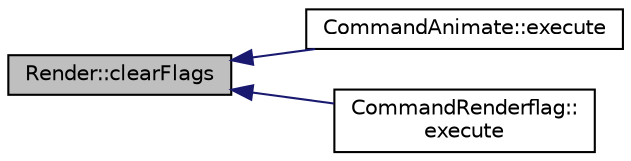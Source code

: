 digraph "Render::clearFlags"
{
 // INTERACTIVE_SVG=YES
  edge [fontname="Helvetica",fontsize="10",labelfontname="Helvetica",labelfontsize="10"];
  node [fontname="Helvetica",fontsize="10",shape=record];
  rankdir="LR";
  Node1 [label="Render::clearFlags",height=0.2,width=0.4,color="black", fillcolor="grey75", style="filled" fontcolor="black"];
  Node1 -> Node2 [dir="back",color="midnightblue",fontsize="10",style="solid",fontname="Helvetica"];
  Node2 [label="CommandAnimate::execute",height=0.2,width=0.4,color="black", fillcolor="white", style="filled",URL="$class_command_animate.html#a75884e18ad0dbe86e77605a9d4272acd"];
  Node1 -> Node3 [dir="back",color="midnightblue",fontsize="10",style="solid",fontname="Helvetica"];
  Node3 [label="CommandRenderflag::\lexecute",height=0.2,width=0.4,color="black", fillcolor="white", style="filled",URL="$class_command_renderflag.html#aa4ab1903acdf7dd2815d2ab207a4919a"];
}
